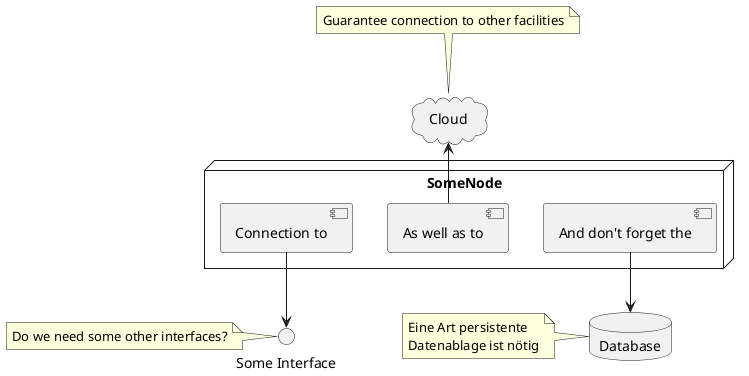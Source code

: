 @startuml

/'

This is just an example in order to create our architecture overview.

'/

database "Database" as db{

}
note left of db : Eine Art persistente\nDatenablage ist nötig


cloud "Cloud" as cloud{

}
note top of cloud : Guarantee connection to other facilities


() "Some Interface" as interface1
note left of interface1 : Do we need some other interfaces?

node SomeNode{

    [Connection to] --> interface1
    [As well as to] -up-> cloud
    [And don't forget the] --> db
}


@enduml